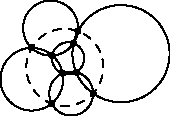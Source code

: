 import geometry;

real size = 3cm;
size(size);

point
    pA1 = dir(70), pA2 = dir(170), pA3 = dir(250), pA4 = dir(300);

circle inner = circle(pA1, pA2, pA3);

point
    pB1 = 1.8 dir(70), pB3 = 3 dir(250);

circle
    circ1 = circle(pA1, pA2, pB1),
    circ2 = circle(pA2, pA3, pB3),
    circ3 = circle(pA3, pA4, pB3),
    circ4 = circle(pA4, pA1, pB1);

point
    pB2 = reflect(circ1.C, circ2.C) * pA2,
    pB4 = reflect(circ3.C, circ4.C) * pA4;

circle outer = circle(pB1, pB2, pB3);

draw(inner);
draw(circ1);
draw(circ2);
draw(circ3);
draw(circ4);
draw(outer, dashed);

dot(pA1); dot(pA2); dot(pA3); dot(pA4);
dot(pB1); dot(pB2); dot(pB3); dot(pB4);

